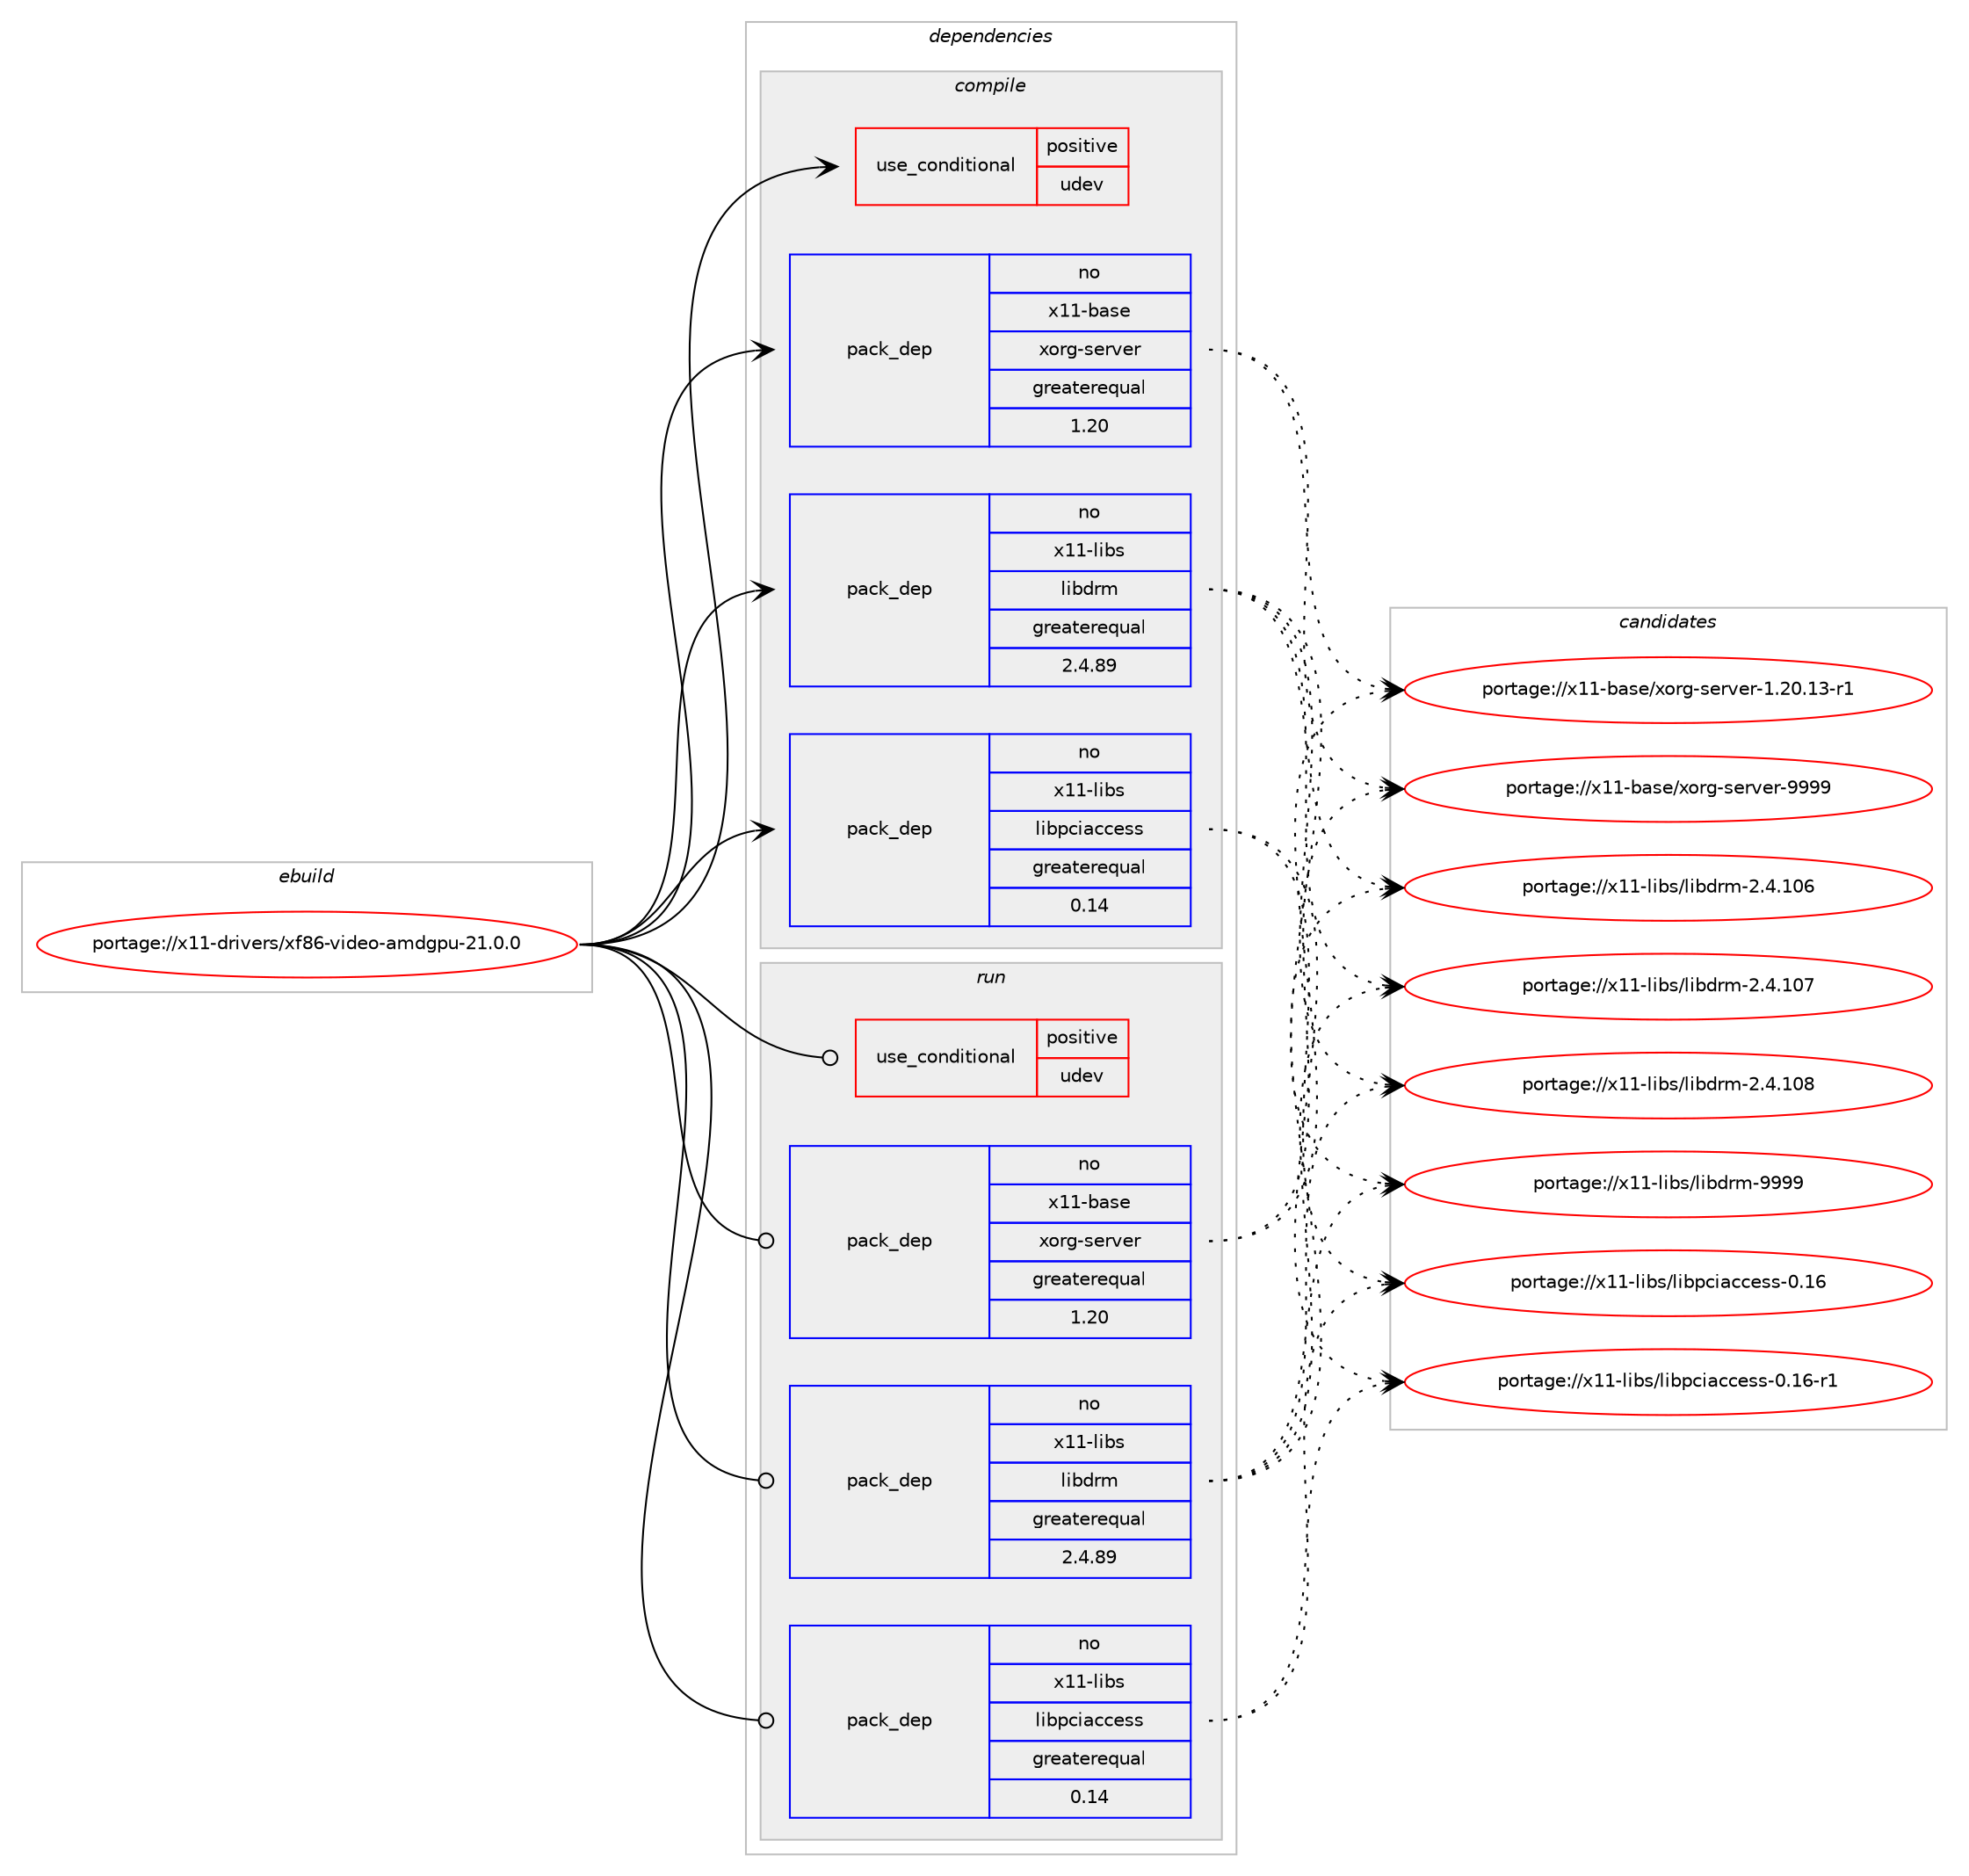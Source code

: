 digraph prolog {

# *************
# Graph options
# *************

newrank=true;
concentrate=true;
compound=true;
graph [rankdir=LR,fontname=Helvetica,fontsize=10,ranksep=1.5];#, ranksep=2.5, nodesep=0.2];
edge  [arrowhead=vee];
node  [fontname=Helvetica,fontsize=10];

# **********
# The ebuild
# **********

subgraph cluster_leftcol {
color=gray;
rank=same;
label=<<i>ebuild</i>>;
id [label="portage://x11-drivers/xf86-video-amdgpu-21.0.0", color=red, width=4, href="../x11-drivers/xf86-video-amdgpu-21.0.0.svg"];
}

# ****************
# The dependencies
# ****************

subgraph cluster_midcol {
color=gray;
label=<<i>dependencies</i>>;
subgraph cluster_compile {
fillcolor="#eeeeee";
style=filled;
label=<<i>compile</i>>;
subgraph cond397 {
dependency2756 [label=<<TABLE BORDER="0" CELLBORDER="1" CELLSPACING="0" CELLPADDING="4"><TR><TD ROWSPAN="3" CELLPADDING="10">use_conditional</TD></TR><TR><TD>positive</TD></TR><TR><TD>udev</TD></TR></TABLE>>, shape=none, color=red];
# *** BEGIN UNKNOWN DEPENDENCY TYPE (TODO) ***
# dependency2756 -> package_dependency(portage://x11-drivers/xf86-video-amdgpu-21.0.0,install,no,virtual,libudev,none,[,,],any_same_slot,[])
# *** END UNKNOWN DEPENDENCY TYPE (TODO) ***

}
id:e -> dependency2756:w [weight=20,style="solid",arrowhead="vee"];
# *** BEGIN UNKNOWN DEPENDENCY TYPE (TODO) ***
# id -> package_dependency(portage://x11-drivers/xf86-video-amdgpu-21.0.0,install,no,x11-base,xorg-proto,none,[,,],[],[])
# *** END UNKNOWN DEPENDENCY TYPE (TODO) ***

subgraph pack2344 {
dependency2757 [label=<<TABLE BORDER="0" CELLBORDER="1" CELLSPACING="0" CELLPADDING="4" WIDTH="220"><TR><TD ROWSPAN="6" CELLPADDING="30">pack_dep</TD></TR><TR><TD WIDTH="110">no</TD></TR><TR><TD>x11-base</TD></TR><TR><TD>xorg-server</TD></TR><TR><TD>greaterequal</TD></TR><TR><TD>1.20</TD></TR></TABLE>>, shape=none, color=blue];
}
id:e -> dependency2757:w [weight=20,style="solid",arrowhead="vee"];
# *** BEGIN UNKNOWN DEPENDENCY TYPE (TODO) ***
# id -> package_dependency(portage://x11-drivers/xf86-video-amdgpu-21.0.0,install,no,x11-base,xorg-server,none,[,,],[],[use(disable(minimal),none)])
# *** END UNKNOWN DEPENDENCY TYPE (TODO) ***

subgraph pack2345 {
dependency2758 [label=<<TABLE BORDER="0" CELLBORDER="1" CELLSPACING="0" CELLPADDING="4" WIDTH="220"><TR><TD ROWSPAN="6" CELLPADDING="30">pack_dep</TD></TR><TR><TD WIDTH="110">no</TD></TR><TR><TD>x11-libs</TD></TR><TR><TD>libdrm</TD></TR><TR><TD>greaterequal</TD></TR><TR><TD>2.4.89</TD></TR></TABLE>>, shape=none, color=blue];
}
id:e -> dependency2758:w [weight=20,style="solid",arrowhead="vee"];
# *** BEGIN UNKNOWN DEPENDENCY TYPE (TODO) ***
# id -> package_dependency(portage://x11-drivers/xf86-video-amdgpu-21.0.0,install,no,x11-libs,libdrm,none,[,,],[],[])
# *** END UNKNOWN DEPENDENCY TYPE (TODO) ***

subgraph pack2346 {
dependency2759 [label=<<TABLE BORDER="0" CELLBORDER="1" CELLSPACING="0" CELLPADDING="4" WIDTH="220"><TR><TD ROWSPAN="6" CELLPADDING="30">pack_dep</TD></TR><TR><TD WIDTH="110">no</TD></TR><TR><TD>x11-libs</TD></TR><TR><TD>libpciaccess</TD></TR><TR><TD>greaterequal</TD></TR><TR><TD>0.14</TD></TR></TABLE>>, shape=none, color=blue];
}
id:e -> dependency2759:w [weight=20,style="solid",arrowhead="vee"];
}
subgraph cluster_compileandrun {
fillcolor="#eeeeee";
style=filled;
label=<<i>compile and run</i>>;
}
subgraph cluster_run {
fillcolor="#eeeeee";
style=filled;
label=<<i>run</i>>;
subgraph cond398 {
dependency2760 [label=<<TABLE BORDER="0" CELLBORDER="1" CELLSPACING="0" CELLPADDING="4"><TR><TD ROWSPAN="3" CELLPADDING="10">use_conditional</TD></TR><TR><TD>positive</TD></TR><TR><TD>udev</TD></TR></TABLE>>, shape=none, color=red];
# *** BEGIN UNKNOWN DEPENDENCY TYPE (TODO) ***
# dependency2760 -> package_dependency(portage://x11-drivers/xf86-video-amdgpu-21.0.0,run,no,virtual,libudev,none,[,,],any_same_slot,[])
# *** END UNKNOWN DEPENDENCY TYPE (TODO) ***

}
id:e -> dependency2760:w [weight=20,style="solid",arrowhead="odot"];
subgraph pack2347 {
dependency2761 [label=<<TABLE BORDER="0" CELLBORDER="1" CELLSPACING="0" CELLPADDING="4" WIDTH="220"><TR><TD ROWSPAN="6" CELLPADDING="30">pack_dep</TD></TR><TR><TD WIDTH="110">no</TD></TR><TR><TD>x11-base</TD></TR><TR><TD>xorg-server</TD></TR><TR><TD>greaterequal</TD></TR><TR><TD>1.20</TD></TR></TABLE>>, shape=none, color=blue];
}
id:e -> dependency2761:w [weight=20,style="solid",arrowhead="odot"];
# *** BEGIN UNKNOWN DEPENDENCY TYPE (TODO) ***
# id -> package_dependency(portage://x11-drivers/xf86-video-amdgpu-21.0.0,run,no,x11-base,xorg-server,none,[,,],[],[use(disable(minimal),none)])
# *** END UNKNOWN DEPENDENCY TYPE (TODO) ***

# *** BEGIN UNKNOWN DEPENDENCY TYPE (TODO) ***
# id -> package_dependency(portage://x11-drivers/xf86-video-amdgpu-21.0.0,run,no,x11-base,xorg-server,none,[,,],any_same_slot,[])
# *** END UNKNOWN DEPENDENCY TYPE (TODO) ***

subgraph pack2348 {
dependency2762 [label=<<TABLE BORDER="0" CELLBORDER="1" CELLSPACING="0" CELLPADDING="4" WIDTH="220"><TR><TD ROWSPAN="6" CELLPADDING="30">pack_dep</TD></TR><TR><TD WIDTH="110">no</TD></TR><TR><TD>x11-libs</TD></TR><TR><TD>libdrm</TD></TR><TR><TD>greaterequal</TD></TR><TR><TD>2.4.89</TD></TR></TABLE>>, shape=none, color=blue];
}
id:e -> dependency2762:w [weight=20,style="solid",arrowhead="odot"];
# *** BEGIN UNKNOWN DEPENDENCY TYPE (TODO) ***
# id -> package_dependency(portage://x11-drivers/xf86-video-amdgpu-21.0.0,run,no,x11-libs,libdrm,none,[,,],[],[])
# *** END UNKNOWN DEPENDENCY TYPE (TODO) ***

subgraph pack2349 {
dependency2763 [label=<<TABLE BORDER="0" CELLBORDER="1" CELLSPACING="0" CELLPADDING="4" WIDTH="220"><TR><TD ROWSPAN="6" CELLPADDING="30">pack_dep</TD></TR><TR><TD WIDTH="110">no</TD></TR><TR><TD>x11-libs</TD></TR><TR><TD>libpciaccess</TD></TR><TR><TD>greaterequal</TD></TR><TR><TD>0.14</TD></TR></TABLE>>, shape=none, color=blue];
}
id:e -> dependency2763:w [weight=20,style="solid",arrowhead="odot"];
}
}

# **************
# The candidates
# **************

subgraph cluster_choices {
rank=same;
color=gray;
label=<<i>candidates</i>>;

subgraph choice2344 {
color=black;
nodesep=1;
choice1204949459897115101471201111141034511510111411810111445494650484649514511449 [label="portage://x11-base/xorg-server-1.20.13-r1", color=red, width=4,href="../x11-base/xorg-server-1.20.13-r1.svg"];
choice120494945989711510147120111114103451151011141181011144557575757 [label="portage://x11-base/xorg-server-9999", color=red, width=4,href="../x11-base/xorg-server-9999.svg"];
dependency2757:e -> choice1204949459897115101471201111141034511510111411810111445494650484649514511449:w [style=dotted,weight="100"];
dependency2757:e -> choice120494945989711510147120111114103451151011141181011144557575757:w [style=dotted,weight="100"];
}
subgraph choice2345 {
color=black;
nodesep=1;
choice1204949451081059811547108105981001141094550465246494854 [label="portage://x11-libs/libdrm-2.4.106", color=red, width=4,href="../x11-libs/libdrm-2.4.106.svg"];
choice1204949451081059811547108105981001141094550465246494855 [label="portage://x11-libs/libdrm-2.4.107", color=red, width=4,href="../x11-libs/libdrm-2.4.107.svg"];
choice1204949451081059811547108105981001141094550465246494856 [label="portage://x11-libs/libdrm-2.4.108", color=red, width=4,href="../x11-libs/libdrm-2.4.108.svg"];
choice1204949451081059811547108105981001141094557575757 [label="portage://x11-libs/libdrm-9999", color=red, width=4,href="../x11-libs/libdrm-9999.svg"];
dependency2758:e -> choice1204949451081059811547108105981001141094550465246494854:w [style=dotted,weight="100"];
dependency2758:e -> choice1204949451081059811547108105981001141094550465246494855:w [style=dotted,weight="100"];
dependency2758:e -> choice1204949451081059811547108105981001141094550465246494856:w [style=dotted,weight="100"];
dependency2758:e -> choice1204949451081059811547108105981001141094557575757:w [style=dotted,weight="100"];
}
subgraph choice2346 {
color=black;
nodesep=1;
choice120494945108105981154710810598112991059799991011151154548464954 [label="portage://x11-libs/libpciaccess-0.16", color=red, width=4,href="../x11-libs/libpciaccess-0.16.svg"];
choice1204949451081059811547108105981129910597999910111511545484649544511449 [label="portage://x11-libs/libpciaccess-0.16-r1", color=red, width=4,href="../x11-libs/libpciaccess-0.16-r1.svg"];
dependency2759:e -> choice120494945108105981154710810598112991059799991011151154548464954:w [style=dotted,weight="100"];
dependency2759:e -> choice1204949451081059811547108105981129910597999910111511545484649544511449:w [style=dotted,weight="100"];
}
subgraph choice2347 {
color=black;
nodesep=1;
choice1204949459897115101471201111141034511510111411810111445494650484649514511449 [label="portage://x11-base/xorg-server-1.20.13-r1", color=red, width=4,href="../x11-base/xorg-server-1.20.13-r1.svg"];
choice120494945989711510147120111114103451151011141181011144557575757 [label="portage://x11-base/xorg-server-9999", color=red, width=4,href="../x11-base/xorg-server-9999.svg"];
dependency2761:e -> choice1204949459897115101471201111141034511510111411810111445494650484649514511449:w [style=dotted,weight="100"];
dependency2761:e -> choice120494945989711510147120111114103451151011141181011144557575757:w [style=dotted,weight="100"];
}
subgraph choice2348 {
color=black;
nodesep=1;
choice1204949451081059811547108105981001141094550465246494854 [label="portage://x11-libs/libdrm-2.4.106", color=red, width=4,href="../x11-libs/libdrm-2.4.106.svg"];
choice1204949451081059811547108105981001141094550465246494855 [label="portage://x11-libs/libdrm-2.4.107", color=red, width=4,href="../x11-libs/libdrm-2.4.107.svg"];
choice1204949451081059811547108105981001141094550465246494856 [label="portage://x11-libs/libdrm-2.4.108", color=red, width=4,href="../x11-libs/libdrm-2.4.108.svg"];
choice1204949451081059811547108105981001141094557575757 [label="portage://x11-libs/libdrm-9999", color=red, width=4,href="../x11-libs/libdrm-9999.svg"];
dependency2762:e -> choice1204949451081059811547108105981001141094550465246494854:w [style=dotted,weight="100"];
dependency2762:e -> choice1204949451081059811547108105981001141094550465246494855:w [style=dotted,weight="100"];
dependency2762:e -> choice1204949451081059811547108105981001141094550465246494856:w [style=dotted,weight="100"];
dependency2762:e -> choice1204949451081059811547108105981001141094557575757:w [style=dotted,weight="100"];
}
subgraph choice2349 {
color=black;
nodesep=1;
choice120494945108105981154710810598112991059799991011151154548464954 [label="portage://x11-libs/libpciaccess-0.16", color=red, width=4,href="../x11-libs/libpciaccess-0.16.svg"];
choice1204949451081059811547108105981129910597999910111511545484649544511449 [label="portage://x11-libs/libpciaccess-0.16-r1", color=red, width=4,href="../x11-libs/libpciaccess-0.16-r1.svg"];
dependency2763:e -> choice120494945108105981154710810598112991059799991011151154548464954:w [style=dotted,weight="100"];
dependency2763:e -> choice1204949451081059811547108105981129910597999910111511545484649544511449:w [style=dotted,weight="100"];
}
}

}

